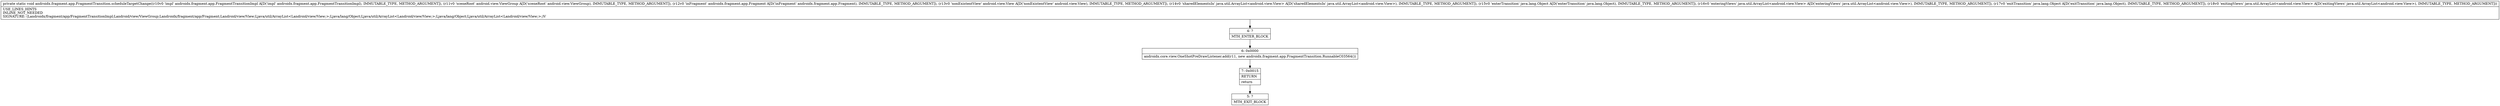 digraph "CFG forandroidx.fragment.app.FragmentTransition.scheduleTargetChange(Landroidx\/fragment\/app\/FragmentTransitionImpl;Landroid\/view\/ViewGroup;Landroidx\/fragment\/app\/Fragment;Landroid\/view\/View;Ljava\/util\/ArrayList;Ljava\/lang\/Object;Ljava\/util\/ArrayList;Ljava\/lang\/Object;Ljava\/util\/ArrayList;)V" {
Node_4 [shape=record,label="{4\:\ ?|MTH_ENTER_BLOCK\l}"];
Node_6 [shape=record,label="{6\:\ 0x0000|androidx.core.view.OneShotPreDrawListener.add(r11, new androidx.fragment.app.FragmentTransition.RunnableC03564())\l}"];
Node_7 [shape=record,label="{7\:\ 0x0015|RETURN\l|return\l}"];
Node_5 [shape=record,label="{5\:\ ?|MTH_EXIT_BLOCK\l}"];
MethodNode[shape=record,label="{private static void androidx.fragment.app.FragmentTransition.scheduleTargetChange((r10v0 'impl' androidx.fragment.app.FragmentTransitionImpl A[D('impl' androidx.fragment.app.FragmentTransitionImpl), IMMUTABLE_TYPE, METHOD_ARGUMENT]), (r11v0 'sceneRoot' android.view.ViewGroup A[D('sceneRoot' android.view.ViewGroup), IMMUTABLE_TYPE, METHOD_ARGUMENT]), (r12v0 'inFragment' androidx.fragment.app.Fragment A[D('inFragment' androidx.fragment.app.Fragment), IMMUTABLE_TYPE, METHOD_ARGUMENT]), (r13v0 'nonExistentView' android.view.View A[D('nonExistentView' android.view.View), IMMUTABLE_TYPE, METHOD_ARGUMENT]), (r14v0 'sharedElementsIn' java.util.ArrayList\<android.view.View\> A[D('sharedElementsIn' java.util.ArrayList\<android.view.View\>), IMMUTABLE_TYPE, METHOD_ARGUMENT]), (r15v0 'enterTransition' java.lang.Object A[D('enterTransition' java.lang.Object), IMMUTABLE_TYPE, METHOD_ARGUMENT]), (r16v0 'enteringViews' java.util.ArrayList\<android.view.View\> A[D('enteringViews' java.util.ArrayList\<android.view.View\>), IMMUTABLE_TYPE, METHOD_ARGUMENT]), (r17v0 'exitTransition' java.lang.Object A[D('exitTransition' java.lang.Object), IMMUTABLE_TYPE, METHOD_ARGUMENT]), (r18v0 'exitingViews' java.util.ArrayList\<android.view.View\> A[D('exitingViews' java.util.ArrayList\<android.view.View\>), IMMUTABLE_TYPE, METHOD_ARGUMENT]))  | USE_LINES_HINTS\lINLINE_NOT_NEEDED\lSIGNATURE: (Landroidx\/fragment\/app\/FragmentTransitionImpl;Landroid\/view\/ViewGroup;Landroidx\/fragment\/app\/Fragment;Landroid\/view\/View;Ljava\/util\/ArrayList\<Landroid\/view\/View;\>;Ljava\/lang\/Object;Ljava\/util\/ArrayList\<Landroid\/view\/View;\>;Ljava\/lang\/Object;Ljava\/util\/ArrayList\<Landroid\/view\/View;\>;)V\l}"];
MethodNode -> Node_4;Node_4 -> Node_6;
Node_6 -> Node_7;
Node_7 -> Node_5;
}

